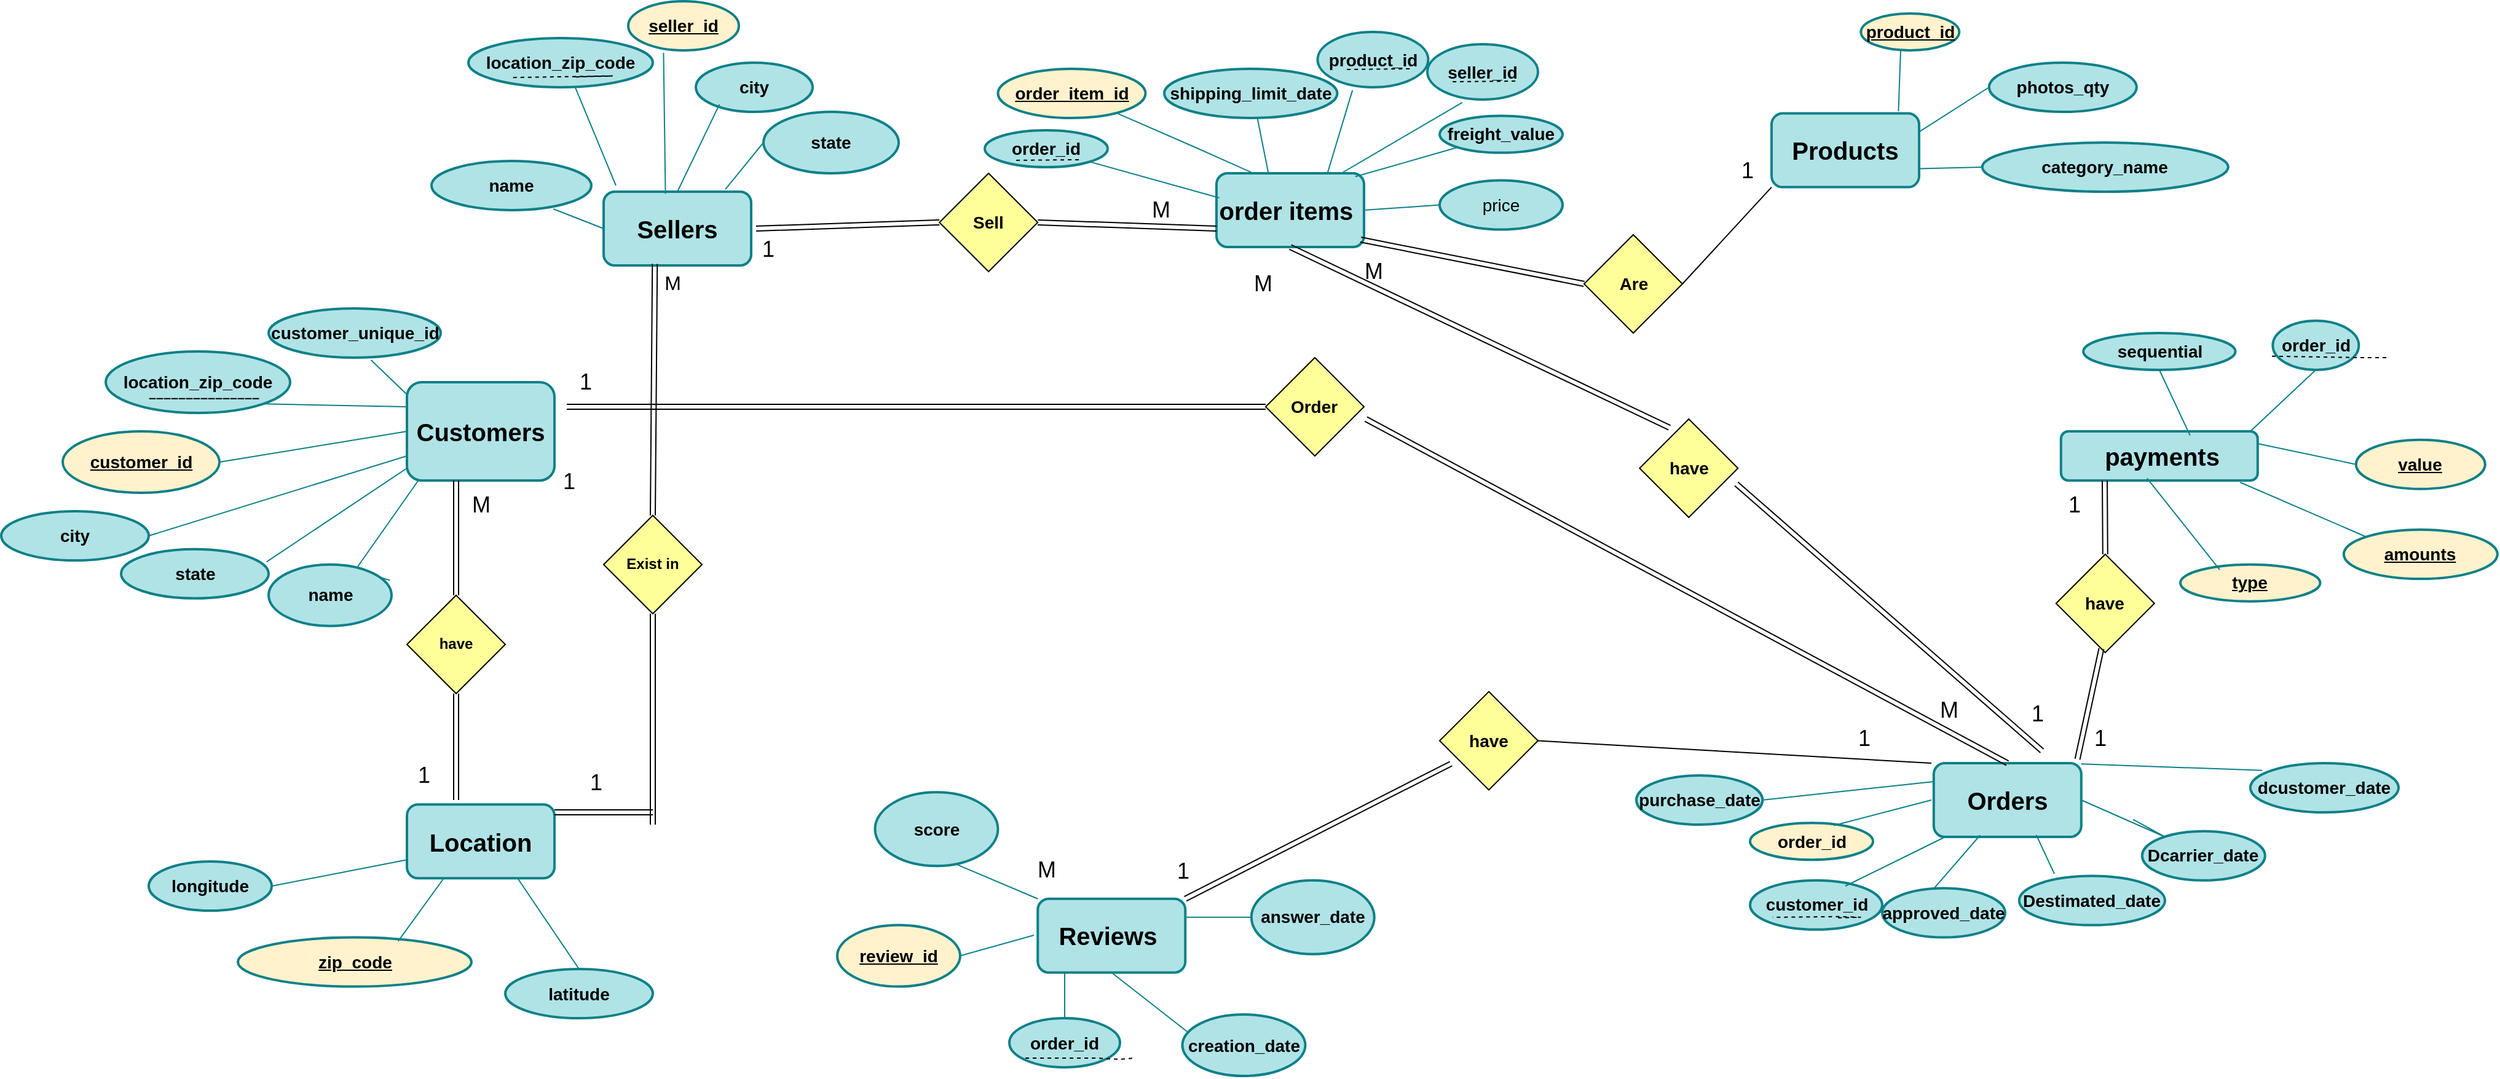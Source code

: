 <mxfile version="22.0.4" type="device">
  <diagram name="Page-1" id="9lWi3ugb0nfQhqkDHd8H">
    <mxGraphModel dx="2820" dy="478" grid="1" gridSize="10" guides="1" tooltips="1" connect="1" arrows="1" fold="1" page="1" pageScale="1" pageWidth="1700" pageHeight="1100" math="0" shadow="0">
      <root>
        <mxCell id="0" />
        <mxCell id="1" parent="0" />
        <mxCell id="ceAIdKaY7GNkZQIhl2np-13" value="&lt;font style=&quot;font-size: 20px;&quot;&gt;&lt;b&gt;Sellers&lt;/b&gt;&lt;/font&gt;" style="rounded=1;whiteSpace=wrap;html=1;strokeColor=#0e8088;fillColor=#b0e3e6;labelBackgroundColor=none;strokeWidth=2;" parent="1" vertex="1">
          <mxGeometry x="130" y="185" width="120" height="60" as="geometry" />
        </mxCell>
        <mxCell id="ceAIdKaY7GNkZQIhl2np-14" value="&lt;u&gt;&lt;font style=&quot;font-size: 14px;&quot;&gt;&lt;b&gt;seller_id&lt;/b&gt;&lt;/font&gt;&lt;/u&gt;" style="ellipse;whiteSpace=wrap;html=1;strokeColor=#0e8088;fillColor=#FFF2CC;labelBackgroundColor=none;rounded=1;strokeWidth=2;" parent="1" vertex="1">
          <mxGeometry x="150.0" y="30" width="90" height="40" as="geometry" />
        </mxCell>
        <mxCell id="ceAIdKaY7GNkZQIhl2np-15" value="&lt;font style=&quot;font-size: 14px;&quot;&gt;&lt;b&gt;location_zip_code&lt;/b&gt;&lt;/font&gt;" style="ellipse;whiteSpace=wrap;html=1;strokeColor=#0e8088;fillColor=#b0e3e6;labelBackgroundColor=none;rounded=1;strokeWidth=2;" parent="1" vertex="1">
          <mxGeometry x="20" y="60" width="150" height="40" as="geometry" />
        </mxCell>
        <mxCell id="ceAIdKaY7GNkZQIhl2np-16" value="&lt;font style=&quot;font-size: 14px;&quot;&gt;&lt;b&gt;name&lt;/b&gt;&lt;/font&gt;" style="ellipse;whiteSpace=wrap;html=1;strokeColor=#0e8088;fillColor=#b0e3e6;labelBackgroundColor=none;rounded=1;strokeWidth=2;" parent="1" vertex="1">
          <mxGeometry x="-10.0" y="160" width="130" height="40" as="geometry" />
        </mxCell>
        <mxCell id="ceAIdKaY7GNkZQIhl2np-17" value="&lt;font style=&quot;font-size: 14px;&quot;&gt;&lt;b&gt;city&lt;/b&gt;&lt;/font&gt;" style="ellipse;whiteSpace=wrap;html=1;strokeColor=#0e8088;fillColor=#b0e3e6;labelBackgroundColor=none;rounded=1;strokeWidth=2;" parent="1" vertex="1">
          <mxGeometry x="205" y="80" width="95" height="40" as="geometry" />
        </mxCell>
        <mxCell id="ceAIdKaY7GNkZQIhl2np-18" value="&lt;font style=&quot;font-size: 14px;&quot;&gt;&lt;b&gt;state&lt;/b&gt;&lt;/font&gt;" style="ellipse;whiteSpace=wrap;html=1;strokeColor=#0e8088;fillColor=#b0e3e6;labelBackgroundColor=none;rounded=1;strokeWidth=2;" parent="1" vertex="1">
          <mxGeometry x="260" y="120" width="110" height="50" as="geometry" />
        </mxCell>
        <mxCell id="ceAIdKaY7GNkZQIhl2np-19" value="" style="endArrow=none;html=1;rounded=0;exitX=0.58;exitY=1.009;exitDx=0;exitDy=0;fillColor=#b0e3e6;strokeColor=#0e8088;exitPerimeter=0;" parent="1" source="ceAIdKaY7GNkZQIhl2np-15" edge="1">
          <mxGeometry width="50" height="50" relative="1" as="geometry">
            <mxPoint x="130" y="180" as="sourcePoint" />
            <mxPoint x="140" y="180" as="targetPoint" />
          </mxGeometry>
        </mxCell>
        <mxCell id="ceAIdKaY7GNkZQIhl2np-20" value="" style="endArrow=none;html=1;rounded=0;exitX=0.319;exitY=1.05;exitDx=0;exitDy=0;entryX=0.419;entryY=0.027;entryDx=0;entryDy=0;entryPerimeter=0;fillColor=#b0e3e6;strokeColor=#0e8088;exitPerimeter=0;" parent="1" source="ceAIdKaY7GNkZQIhl2np-14" target="ceAIdKaY7GNkZQIhl2np-13" edge="1">
          <mxGeometry width="50" height="50" relative="1" as="geometry">
            <mxPoint x="190" y="185" as="sourcePoint" />
            <mxPoint x="240" y="135" as="targetPoint" />
          </mxGeometry>
        </mxCell>
        <mxCell id="ceAIdKaY7GNkZQIhl2np-21" value="" style="endArrow=none;html=1;rounded=0;entryX=0.202;entryY=0.848;entryDx=0;entryDy=0;entryPerimeter=0;exitX=0.5;exitY=0;exitDx=0;exitDy=0;fillColor=#b0e3e6;strokeColor=#0e8088;" parent="1" source="ceAIdKaY7GNkZQIhl2np-13" target="ceAIdKaY7GNkZQIhl2np-17" edge="1">
          <mxGeometry width="50" height="50" relative="1" as="geometry">
            <mxPoint x="230" y="190" as="sourcePoint" />
            <mxPoint x="280" y="140" as="targetPoint" />
          </mxGeometry>
        </mxCell>
        <mxCell id="ceAIdKaY7GNkZQIhl2np-22" value="" style="endArrow=none;html=1;rounded=0;exitX=0.825;exitY=-0.033;exitDx=0;exitDy=0;entryX=0;entryY=0.5;entryDx=0;entryDy=0;fillColor=#b0e3e6;strokeColor=#0e8088;exitPerimeter=0;" parent="1" source="ceAIdKaY7GNkZQIhl2np-13" target="ceAIdKaY7GNkZQIhl2np-18" edge="1">
          <mxGeometry width="50" height="50" relative="1" as="geometry">
            <mxPoint x="-55" y="310" as="sourcePoint" />
            <mxPoint x="305" y="250" as="targetPoint" />
          </mxGeometry>
        </mxCell>
        <mxCell id="ceAIdKaY7GNkZQIhl2np-23" value="" style="endArrow=none;html=1;rounded=0;exitX=0;exitY=0.5;exitDx=0;exitDy=0;fillColor=#b0e3e6;strokeColor=#0e8088;entryX=0.762;entryY=0.975;entryDx=0;entryDy=0;entryPerimeter=0;" parent="1" source="ceAIdKaY7GNkZQIhl2np-13" target="ceAIdKaY7GNkZQIhl2np-16" edge="1">
          <mxGeometry width="50" height="50" relative="1" as="geometry">
            <mxPoint x="275" y="305" as="sourcePoint" />
            <mxPoint x="100" y="200" as="targetPoint" />
          </mxGeometry>
        </mxCell>
        <mxCell id="ceAIdKaY7GNkZQIhl2np-24" value="" style="endArrow=none;dashed=1;html=1;rounded=0;" parent="1" edge="1">
          <mxGeometry width="50" height="50" relative="1" as="geometry">
            <mxPoint x="107.39" y="91.58" as="sourcePoint" />
            <mxPoint x="54.26" y="92.11" as="targetPoint" />
            <Array as="points">
              <mxPoint x="137.39" y="90.79" />
            </Array>
          </mxGeometry>
        </mxCell>
        <mxCell id="ceAIdKaY7GNkZQIhl2np-25" value="&lt;b&gt;&lt;font style=&quot;font-size: 20px;&quot;&gt;&amp;nbsp;payments&lt;/font&gt;&lt;/b&gt;" style="rounded=1;whiteSpace=wrap;html=1;strokeColor=#0e8088;fillColor=#b0e3e6;labelBackgroundColor=none;strokeWidth=2;" parent="1" vertex="1">
          <mxGeometry x="1315.41" y="380" width="160" height="40" as="geometry" />
        </mxCell>
        <mxCell id="ceAIdKaY7GNkZQIhl2np-26" value="&lt;b&gt;&lt;font style=&quot;font-size: 14px;&quot;&gt;order_id&lt;/font&gt;&lt;/b&gt;" style="ellipse;whiteSpace=wrap;html=1;strokeColor=#0e8088;fillColor=#b0e3e6;labelBackgroundColor=none;rounded=1;strokeWidth=2;" parent="1" vertex="1">
          <mxGeometry x="1487.66" y="290" width="70" height="40" as="geometry" />
        </mxCell>
        <mxCell id="ceAIdKaY7GNkZQIhl2np-27" value="&lt;b&gt;&lt;font style=&quot;font-size: 14px;&quot;&gt;sequential&lt;/font&gt;&lt;/b&gt;" style="ellipse;whiteSpace=wrap;html=1;strokeColor=#0e8088;fillColor=#b0e3e6;labelBackgroundColor=none;rounded=1;strokeWidth=2;" parent="1" vertex="1">
          <mxGeometry x="1333.53" y="300" width="123.75" height="30" as="geometry" />
        </mxCell>
        <mxCell id="ceAIdKaY7GNkZQIhl2np-28" value="&lt;u&gt;&lt;b&gt;&lt;font style=&quot;font-size: 14px;&quot;&gt;type&lt;/font&gt;&lt;/b&gt;&lt;/u&gt;" style="ellipse;whiteSpace=wrap;html=1;strokeColor=#0e8088;fillColor=#FFF2CC;labelBackgroundColor=none;rounded=1;strokeWidth=2;" parent="1" vertex="1">
          <mxGeometry x="1412.49" y="488.36" width="113.75" height="30" as="geometry" />
        </mxCell>
        <mxCell id="ceAIdKaY7GNkZQIhl2np-29" value="&lt;u&gt;&lt;b&gt;&lt;font style=&quot;font-size: 14px;&quot;&gt;amounts&lt;/font&gt;&lt;/b&gt;&lt;/u&gt;" style="ellipse;whiteSpace=wrap;html=1;strokeColor=#0e8088;fillColor=#FFF2CC;labelBackgroundColor=none;rounded=1;strokeWidth=2;" parent="1" vertex="1">
          <mxGeometry x="1545.41" y="460" width="125" height="40" as="geometry" />
        </mxCell>
        <mxCell id="ceAIdKaY7GNkZQIhl2np-30" value="&lt;u&gt;&lt;b&gt;&lt;font style=&quot;font-size: 14px;&quot;&gt;value&lt;/font&gt;&lt;/b&gt;&lt;/u&gt;" style="ellipse;whiteSpace=wrap;html=1;strokeColor=#0e8088;fillColor=#FFF2CC;labelBackgroundColor=none;rounded=1;strokeWidth=2;" parent="1" vertex="1">
          <mxGeometry x="1555.41" y="386.86" width="105" height="40" as="geometry" />
        </mxCell>
        <mxCell id="ceAIdKaY7GNkZQIhl2np-31" value="" style="endArrow=none;html=1;rounded=0;exitX=1;exitY=0.25;exitDx=0;exitDy=0;fillColor=#b0e3e6;strokeColor=#0e8088;entryX=0;entryY=0.5;entryDx=0;entryDy=0;" parent="1" source="ceAIdKaY7GNkZQIhl2np-25" target="ceAIdKaY7GNkZQIhl2np-30" edge="1">
          <mxGeometry width="50" height="50" relative="1" as="geometry">
            <mxPoint x="1376.66" y="-123.07" as="sourcePoint" />
            <mxPoint x="1401.06" y="-221.78" as="targetPoint" />
          </mxGeometry>
        </mxCell>
        <mxCell id="ceAIdKaY7GNkZQIhl2np-32" value="" style="endArrow=none;html=1;rounded=0;entryX=0;entryY=0;entryDx=0;entryDy=0;fillColor=#b0e3e6;strokeColor=#0e8088;exitX=0.911;exitY=1.038;exitDx=0;exitDy=0;exitPerimeter=0;" parent="1" source="ceAIdKaY7GNkZQIhl2np-25" target="ceAIdKaY7GNkZQIhl2np-29" edge="1">
          <mxGeometry width="50" height="50" relative="1" as="geometry">
            <mxPoint x="1385.41" y="288.22" as="sourcePoint" />
            <mxPoint x="1330.03" y="-204.0" as="targetPoint" />
          </mxGeometry>
        </mxCell>
        <mxCell id="ceAIdKaY7GNkZQIhl2np-33" value="" style="endArrow=none;html=1;rounded=0;fillColor=#b0e3e6;strokeColor=#0e8088;entryX=0.5;entryY=1;entryDx=0;entryDy=0;" parent="1" target="ceAIdKaY7GNkZQIhl2np-27" edge="1">
          <mxGeometry width="50" height="50" relative="1" as="geometry">
            <mxPoint x="1420.41" y="383.29" as="sourcePoint" />
            <mxPoint x="1475.41" y="343.29" as="targetPoint" />
            <Array as="points" />
          </mxGeometry>
        </mxCell>
        <mxCell id="ceAIdKaY7GNkZQIhl2np-34" value="" style="endArrow=none;html=1;rounded=0;fillColor=#b0e3e6;strokeColor=#0e8088;entryX=0.281;entryY=0.139;entryDx=0;entryDy=0;entryPerimeter=0;" parent="1" target="ceAIdKaY7GNkZQIhl2np-28" edge="1">
          <mxGeometry width="50" height="50" relative="1" as="geometry">
            <mxPoint x="1385.41" y="418.22" as="sourcePoint" />
            <mxPoint x="1445.41" y="478.22" as="targetPoint" />
          </mxGeometry>
        </mxCell>
        <mxCell id="ceAIdKaY7GNkZQIhl2np-35" value="" style="endArrow=none;html=1;rounded=0;fillColor=#b0e3e6;strokeColor=#0e8088;exitX=0.5;exitY=1;exitDx=0;exitDy=0;" parent="1" source="ceAIdKaY7GNkZQIhl2np-26" edge="1">
          <mxGeometry width="50" height="50" relative="1" as="geometry">
            <mxPoint x="1590" y="340" as="sourcePoint" />
            <mxPoint x="1469.42" y="380" as="targetPoint" />
            <Array as="points">
              <mxPoint x="1469.42" y="380" />
            </Array>
          </mxGeometry>
        </mxCell>
        <mxCell id="ceAIdKaY7GNkZQIhl2np-36" value="" style="endArrow=none;dashed=1;html=1;rounded=0;entryX=-0.034;entryY=0.721;entryDx=0;entryDy=0;entryPerimeter=0;" parent="1" target="ceAIdKaY7GNkZQIhl2np-26" edge="1">
          <mxGeometry width="50" height="50" relative="1" as="geometry">
            <mxPoint x="1580" y="320" as="sourcePoint" />
            <mxPoint x="1570" y="328" as="targetPoint" />
            <Array as="points">
              <mxPoint x="1560" y="320" />
            </Array>
          </mxGeometry>
        </mxCell>
        <mxCell id="XZni-A_5DqYlkL6BBme9-1" value="&lt;b&gt;&lt;font style=&quot;font-size: 20px;&quot;&gt;order items&amp;nbsp;&lt;/font&gt;&lt;/b&gt;" style="rounded=1;whiteSpace=wrap;html=1;strokeColor=#0e8088;fillColor=#b0e3e6;labelBackgroundColor=none;strokeWidth=2;" parent="1" vertex="1">
          <mxGeometry x="628.49" y="170" width="120" height="60" as="geometry" />
        </mxCell>
        <mxCell id="XZni-A_5DqYlkL6BBme9-3" value="&lt;font style=&quot;font-size: 14px;&quot;&gt;&lt;b&gt;order_id&lt;/b&gt;&lt;/font&gt;" style="ellipse;whiteSpace=wrap;html=1;strokeColor=#0e8088;fillColor=#b0e3e6;labelBackgroundColor=none;rounded=1;strokeWidth=2;" parent="1" vertex="1">
          <mxGeometry x="440" y="135" width="100" height="30" as="geometry" />
        </mxCell>
        <mxCell id="XZni-A_5DqYlkL6BBme9-4" value="&lt;u&gt;&lt;font style=&quot;font-size: 14px;&quot;&gt;&lt;b&gt;order_item_id&lt;/b&gt;&lt;/font&gt;&lt;/u&gt;" style="ellipse;whiteSpace=wrap;html=1;strokeColor=#0e8088;fillColor=#FFF2CC;labelBackgroundColor=none;rounded=1;strokeWidth=2;" parent="1" vertex="1">
          <mxGeometry x="450.74" y="85" width="120" height="40" as="geometry" />
        </mxCell>
        <mxCell id="XZni-A_5DqYlkL6BBme9-5" value="&lt;font style=&quot;font-size: 14px;&quot;&gt;&lt;b&gt;product_id&lt;/b&gt;&lt;/font&gt;" style="ellipse;whiteSpace=wrap;html=1;strokeColor=#0e8088;fillColor=#b0e3e6;labelBackgroundColor=none;rounded=1;strokeWidth=2;" parent="1" vertex="1">
          <mxGeometry x="710.74" y="55" width="90" height="45" as="geometry" />
        </mxCell>
        <mxCell id="XZni-A_5DqYlkL6BBme9-7" value="&lt;font style=&quot;font-size: 14px;&quot;&gt;price&lt;/font&gt;" style="ellipse;whiteSpace=wrap;html=1;strokeColor=#0e8088;fillColor=#b0e3e6;labelBackgroundColor=none;rounded=1;strokeWidth=2;" parent="1" vertex="1">
          <mxGeometry x="810" y="175.79" width="100" height="40" as="geometry" />
        </mxCell>
        <mxCell id="XZni-A_5DqYlkL6BBme9-8" value="&lt;font style=&quot;font-size: 14px;&quot;&gt;&lt;b&gt;freight_value&lt;/b&gt;&lt;/font&gt;" style="ellipse;whiteSpace=wrap;html=1;strokeColor=#0e8088;fillColor=#b0e3e6;labelBackgroundColor=none;rounded=1;strokeWidth=2;" parent="1" vertex="1">
          <mxGeometry x="810" y="123.29" width="100" height="30" as="geometry" />
        </mxCell>
        <mxCell id="XZni-A_5DqYlkL6BBme9-9" value="" style="endArrow=none;html=1;rounded=0;exitX=0.25;exitY=0;exitDx=0;exitDy=0;fillColor=#b0e3e6;strokeColor=#0e8088;" parent="1" source="XZni-A_5DqYlkL6BBme9-1" target="XZni-A_5DqYlkL6BBme9-4" edge="1">
          <mxGeometry width="50" height="50" relative="1" as="geometry">
            <mxPoint x="543.49" y="250" as="sourcePoint" />
            <mxPoint x="593.49" y="200" as="targetPoint" />
            <Array as="points">
              <mxPoint x="613.74" y="150" />
            </Array>
          </mxGeometry>
        </mxCell>
        <mxCell id="XZni-A_5DqYlkL6BBme9-10" value="" style="endArrow=none;html=1;rounded=0;entryX=1;entryY=1;entryDx=0;entryDy=0;fillColor=#b0e3e6;strokeColor=#0e8088;exitX=0.019;exitY=0.333;exitDx=0;exitDy=0;exitPerimeter=0;" parent="1" source="XZni-A_5DqYlkL6BBme9-1" target="XZni-A_5DqYlkL6BBme9-3" edge="1">
          <mxGeometry width="50" height="50" relative="1" as="geometry">
            <mxPoint x="620.74" y="190" as="sourcePoint" />
            <mxPoint x="608.49" y="200" as="targetPoint" />
            <Array as="points" />
          </mxGeometry>
        </mxCell>
        <mxCell id="XZni-A_5DqYlkL6BBme9-11" value="" style="endArrow=none;html=1;rounded=0;entryX=0;entryY=0.5;entryDx=0;entryDy=0;fillColor=#b0e3e6;strokeColor=#0e8088;exitX=1;exitY=0.5;exitDx=0;exitDy=0;" parent="1" source="XZni-A_5DqYlkL6BBme9-1" target="XZni-A_5DqYlkL6BBme9-7" edge="1">
          <mxGeometry width="50" height="50" relative="1" as="geometry">
            <mxPoint x="748.74" y="215" as="sourcePoint" />
            <mxPoint x="1010.74" y="340" as="targetPoint" />
          </mxGeometry>
        </mxCell>
        <mxCell id="XZni-A_5DqYlkL6BBme9-14" value="" style="endArrow=none;html=1;rounded=0;entryX=0;entryY=1;entryDx=0;entryDy=0;exitX=0.941;exitY=0.046;exitDx=0;exitDy=0;fillColor=#b0e3e6;strokeColor=#0e8088;exitPerimeter=0;" parent="1" source="XZni-A_5DqYlkL6BBme9-1" target="XZni-A_5DqYlkL6BBme9-8" edge="1">
          <mxGeometry width="50" height="50" relative="1" as="geometry">
            <mxPoint x="812.24" y="310" as="sourcePoint" />
            <mxPoint x="862.24" y="260" as="targetPoint" />
          </mxGeometry>
        </mxCell>
        <mxCell id="XZni-A_5DqYlkL6BBme9-15" value="" style="endArrow=none;html=1;rounded=0;fillColor=#b0e3e6;strokeColor=#0e8088;entryX=0.315;entryY=1.054;entryDx=0;entryDy=0;entryPerimeter=0;" parent="1" target="XZni-A_5DqYlkL6BBme9-5" edge="1">
          <mxGeometry width="50" height="50" relative="1" as="geometry">
            <mxPoint x="718.74" y="170" as="sourcePoint" />
            <mxPoint x="750.74" y="130" as="targetPoint" />
          </mxGeometry>
        </mxCell>
        <mxCell id="XZni-A_5DqYlkL6BBme9-16" value="" style="endArrow=none;html=1;rounded=0;fillColor=#b0e3e6;strokeColor=#0e8088;" parent="1" edge="1">
          <mxGeometry width="50" height="50" relative="1" as="geometry">
            <mxPoint x="670.74" y="170" as="sourcePoint" />
            <mxPoint x="660.74" y="120" as="targetPoint" />
          </mxGeometry>
        </mxCell>
        <mxCell id="XZni-A_5DqYlkL6BBme9-17" value="" style="endArrow=none;dashed=1;html=1;rounded=0;" parent="1" edge="1">
          <mxGeometry width="50" height="50" relative="1" as="geometry">
            <mxPoint x="516.56" y="158.95" as="sourcePoint" />
            <mxPoint x="463.43" y="159.48" as="targetPoint" />
            <Array as="points">
              <mxPoint x="516.56" y="158.95" />
            </Array>
          </mxGeometry>
        </mxCell>
        <mxCell id="XZni-A_5DqYlkL6BBme9-19" value="" style="endArrow=none;dashed=1;html=1;rounded=0;" parent="1" edge="1">
          <mxGeometry width="50" height="50" relative="1" as="geometry">
            <mxPoint x="785.63" y="85" as="sourcePoint" />
            <mxPoint x="732.5" y="85.53" as="targetPoint" />
            <Array as="points">
              <mxPoint x="785.63" y="85" />
            </Array>
          </mxGeometry>
        </mxCell>
        <mxCell id="XZni-A_5DqYlkL6BBme9-21" value="&lt;font style=&quot;font-size: 14px;&quot;&gt;&lt;b&gt;shipping_limit_date&lt;/b&gt;&lt;/font&gt;" style="ellipse;whiteSpace=wrap;html=1;strokeColor=#0e8088;fillColor=#b0e3e6;labelBackgroundColor=none;rounded=1;strokeWidth=2;" parent="1" vertex="1">
          <mxGeometry x="586" y="85" width="140.74" height="40" as="geometry" />
        </mxCell>
        <mxCell id="XZni-A_5DqYlkL6BBme9-22" value="&lt;b&gt;&lt;font style=&quot;font-size: 20px;&quot;&gt;Orders&lt;/font&gt;&lt;/b&gt;" style="rounded=1;whiteSpace=wrap;html=1;strokeColor=#0e8088;fillColor=#b0e3e6;labelBackgroundColor=none;strokeWidth=2;" parent="1" vertex="1">
          <mxGeometry x="1211.92" y="650" width="120" height="60" as="geometry" />
        </mxCell>
        <mxCell id="XZni-A_5DqYlkL6BBme9-23" value="&lt;font style=&quot;font-size: 14px;&quot;&gt;&lt;b&gt;customer_id&lt;/b&gt;&lt;/font&gt;" style="ellipse;whiteSpace=wrap;html=1;strokeColor=#0e8088;fillColor=#b0e3e6;labelBackgroundColor=none;rounded=1;strokeWidth=2;" parent="1" vertex="1">
          <mxGeometry x="1062.5" y="745.38" width="107.5" height="40" as="geometry" />
        </mxCell>
        <mxCell id="XZni-A_5DqYlkL6BBme9-24" value="" style="endArrow=none;html=1;rounded=0;exitX=1;exitY=0.5;exitDx=0;exitDy=0;entryX=0;entryY=0.25;entryDx=0;entryDy=0;fillColor=#b0e3e6;strokeColor=#0e8088;" parent="1" source="XZni-A_5DqYlkL6BBme9-51" target="XZni-A_5DqYlkL6BBme9-22" edge="1">
          <mxGeometry width="50" height="50" relative="1" as="geometry">
            <mxPoint x="1048.66" y="629.6" as="sourcePoint" />
            <mxPoint x="1151.92" y="590" as="targetPoint" />
          </mxGeometry>
        </mxCell>
        <mxCell id="XZni-A_5DqYlkL6BBme9-25" value="" style="endArrow=none;html=1;rounded=0;exitX=1;exitY=0.75;exitDx=0;exitDy=0;entryX=0;entryY=0;entryDx=0;entryDy=0;fillColor=#b0e3e6;strokeColor=#0e8088;" parent="1" edge="1">
          <mxGeometry width="50" height="50" relative="1" as="geometry">
            <mxPoint x="1331.92" y="650.67" as="sourcePoint" />
            <mxPoint x="1479.065" y="655.858" as="targetPoint" />
          </mxGeometry>
        </mxCell>
        <mxCell id="XZni-A_5DqYlkL6BBme9-26" value="" style="endArrow=none;html=1;rounded=0;entryX=1;entryY=0.5;entryDx=0;entryDy=0;exitX=0;exitY=0;exitDx=0;exitDy=0;fillColor=#b0e3e6;strokeColor=#0e8088;" parent="1" target="XZni-A_5DqYlkL6BBme9-22" edge="1">
          <mxGeometry width="50" height="50" relative="1" as="geometry">
            <mxPoint x="1374.065" y="695.858" as="sourcePoint" />
            <mxPoint x="1304.67" y="765" as="targetPoint" />
            <Array as="points">
              <mxPoint x="1400" y="710" />
            </Array>
          </mxGeometry>
        </mxCell>
        <mxCell id="XZni-A_5DqYlkL6BBme9-27" value="" style="endArrow=none;html=1;rounded=0;entryX=0.695;entryY=0.974;entryDx=0;entryDy=0;fillColor=#b0e3e6;strokeColor=#0e8088;entryPerimeter=0;" parent="1" target="XZni-A_5DqYlkL6BBme9-22" edge="1">
          <mxGeometry width="50" height="50" relative="1" as="geometry">
            <mxPoint x="1310" y="740" as="sourcePoint" />
            <mxPoint x="1254.67" y="770" as="targetPoint" />
          </mxGeometry>
        </mxCell>
        <mxCell id="XZni-A_5DqYlkL6BBme9-28" value="" style="endArrow=none;html=1;rounded=0;entryX=0.314;entryY=0.977;entryDx=0;entryDy=0;entryPerimeter=0;fillColor=#b0e3e6;strokeColor=#0e8088;" parent="1" target="XZni-A_5DqYlkL6BBme9-22" edge="1">
          <mxGeometry width="50" height="50" relative="1" as="geometry">
            <mxPoint x="1212.66" y="751.36" as="sourcePoint" />
            <mxPoint x="1269.67" y="765" as="targetPoint" />
          </mxGeometry>
        </mxCell>
        <mxCell id="XZni-A_5DqYlkL6BBme9-29" value="" style="endArrow=none;html=1;rounded=0;fillColor=#b0e3e6;strokeColor=#0e8088;" parent="1" edge="1">
          <mxGeometry width="50" height="50" relative="1" as="geometry">
            <mxPoint x="1140" y="750" as="sourcePoint" />
            <mxPoint x="1221.22" y="710" as="targetPoint" />
          </mxGeometry>
        </mxCell>
        <mxCell id="XZni-A_5DqYlkL6BBme9-30" value="" style="endArrow=none;dashed=1;html=1;rounded=0;" parent="1" edge="1">
          <mxGeometry width="50" height="50" relative="1" as="geometry">
            <mxPoint x="1134.13" y="775.88" as="sourcePoint" />
            <mxPoint x="1080.92" y="775.41" as="targetPoint" />
            <Array as="points">
              <mxPoint x="1152.66" y="775.38" />
              <mxPoint x="1134.05" y="774.88" />
            </Array>
          </mxGeometry>
        </mxCell>
        <mxCell id="XZni-A_5DqYlkL6BBme9-51" value="&lt;font style=&quot;font-size: 14px;&quot;&gt;&lt;b&gt;purchase_date&lt;/b&gt;&lt;/font&gt;" style="ellipse;whiteSpace=wrap;html=1;strokeColor=#0e8088;fillColor=#b0e3e6;labelBackgroundColor=none;rounded=1;strokeWidth=2;" parent="1" vertex="1">
          <mxGeometry x="970" y="660" width="102.66" height="40" as="geometry" />
        </mxCell>
        <mxCell id="XZni-A_5DqYlkL6BBme9-52" value="&lt;b&gt;&lt;font style=&quot;font-size: 14px;&quot;&gt;approved_date&lt;/font&gt;&lt;/b&gt;" style="ellipse;whiteSpace=wrap;html=1;strokeColor=#0e8088;fillColor=#b0e3e6;labelBackgroundColor=none;rounded=1;strokeWidth=2;" parent="1" vertex="1">
          <mxGeometry x="1170.0" y="751.78" width="100" height="40" as="geometry" />
        </mxCell>
        <mxCell id="XZni-A_5DqYlkL6BBme9-53" value="&lt;b&gt;&lt;font style=&quot;font-size: 14px;&quot;&gt;Destimated_date&lt;/font&gt;&lt;/b&gt;" style="ellipse;whiteSpace=wrap;html=1;strokeColor=#0e8088;fillColor=#b0e3e6;labelBackgroundColor=none;rounded=1;strokeWidth=2;" parent="1" vertex="1">
          <mxGeometry x="1281.4" y="741.78" width="118.6" height="40" as="geometry" />
        </mxCell>
        <mxCell id="XZni-A_5DqYlkL6BBme9-54" value="&lt;b&gt;&lt;font style=&quot;font-size: 14px;&quot;&gt;Dcarrier_date&lt;/font&gt;&lt;/b&gt;" style="ellipse;whiteSpace=wrap;html=1;strokeColor=#0e8088;fillColor=#b0e3e6;labelBackgroundColor=none;rounded=1;strokeWidth=2;" parent="1" vertex="1">
          <mxGeometry x="1381.4" y="705.38" width="100" height="40" as="geometry" />
        </mxCell>
        <mxCell id="XZni-A_5DqYlkL6BBme9-55" value="&lt;b&gt;&lt;font style=&quot;font-size: 14px;&quot;&gt;dcustomer_date&lt;/font&gt;&lt;/b&gt;" style="ellipse;whiteSpace=wrap;html=1;strokeColor=#0e8088;fillColor=#b0e3e6;labelBackgroundColor=none;rounded=1;strokeWidth=2;" parent="1" vertex="1">
          <mxGeometry x="1469.42" y="650" width="120.58" height="40" as="geometry" />
        </mxCell>
        <mxCell id="XZni-A_5DqYlkL6BBme9-60" value="&lt;font style=&quot;font-size: 20px;&quot;&gt;&lt;b&gt;Customers&lt;/b&gt;&lt;/font&gt;" style="rounded=1;whiteSpace=wrap;html=1;strokeColor=#0e8088;fillColor=#b0e3e6;labelBackgroundColor=none;strokeWidth=2;" parent="1" vertex="1">
          <mxGeometry x="-30" y="340" width="120" height="80" as="geometry" />
        </mxCell>
        <mxCell id="XZni-A_5DqYlkL6BBme9-61" value="&lt;u&gt;&lt;font style=&quot;font-size: 14px;&quot;&gt;&lt;b&gt;customer_id&lt;/b&gt;&lt;/font&gt;&lt;/u&gt;" style="ellipse;whiteSpace=wrap;html=1;strokeColor=#0e8088;fillColor=#FFF2CC;labelBackgroundColor=none;rounded=1;strokeWidth=2;" parent="1" vertex="1">
          <mxGeometry x="-310" y="380" width="127.5" height="50" as="geometry" />
        </mxCell>
        <mxCell id="XZni-A_5DqYlkL6BBme9-62" value="&lt;font style=&quot;font-size: 14px;&quot;&gt;&lt;b&gt;customer_unique_id&lt;/b&gt;&lt;/font&gt;" style="ellipse;whiteSpace=wrap;html=1;strokeColor=#0e8088;fillColor=#b0e3e6;labelBackgroundColor=none;rounded=1;strokeWidth=2;" parent="1" vertex="1">
          <mxGeometry x="-142.5" y="280" width="140" height="40" as="geometry" />
        </mxCell>
        <mxCell id="XZni-A_5DqYlkL6BBme9-64" value="&lt;font style=&quot;font-size: 14px;&quot;&gt;&lt;b&gt;location_zip_code&lt;/b&gt;&lt;/font&gt;" style="ellipse;whiteSpace=wrap;html=1;strokeColor=#0e8088;fillColor=#b0e3e6;labelBackgroundColor=none;rounded=1;strokeWidth=2;" parent="1" vertex="1">
          <mxGeometry x="-275" y="315" width="150" height="50" as="geometry" />
        </mxCell>
        <mxCell id="XZni-A_5DqYlkL6BBme9-65" value="&lt;font style=&quot;font-size: 14px;&quot;&gt;&lt;b&gt;city&lt;/b&gt;&lt;/font&gt;" style="ellipse;whiteSpace=wrap;html=1;strokeColor=#0e8088;fillColor=#b0e3e6;labelBackgroundColor=none;rounded=1;strokeWidth=2;" parent="1" vertex="1">
          <mxGeometry x="-360" y="445" width="120" height="40" as="geometry" />
        </mxCell>
        <mxCell id="XZni-A_5DqYlkL6BBme9-66" value="&lt;font style=&quot;font-size: 14px;&quot;&gt;&lt;b&gt;state&lt;/b&gt;&lt;/font&gt;" style="ellipse;whiteSpace=wrap;html=1;strokeColor=#0e8088;fillColor=#b0e3e6;labelBackgroundColor=none;rounded=1;strokeWidth=2;" parent="1" vertex="1">
          <mxGeometry x="-262.5" y="475.86" width="120" height="40" as="geometry" />
        </mxCell>
        <mxCell id="XZni-A_5DqYlkL6BBme9-67" value="" style="endArrow=none;html=1;rounded=0;fillColor=#b0e3e6;strokeColor=#0e8088;exitX=0.986;exitY=0.258;exitDx=0;exitDy=0;exitPerimeter=0;" parent="1" source="XZni-A_5DqYlkL6BBme9-63" edge="1">
          <mxGeometry width="50" height="50" relative="1" as="geometry">
            <mxPoint x="-350" y="520" as="sourcePoint" />
            <mxPoint x="-80" y="490" as="targetPoint" />
          </mxGeometry>
        </mxCell>
        <mxCell id="XZni-A_5DqYlkL6BBme9-68" value="" style="endArrow=none;html=1;rounded=0;entryX=0.595;entryY=1.05;entryDx=0;entryDy=0;fillColor=#b0e3e6;strokeColor=#0e8088;entryPerimeter=0;" parent="1" target="XZni-A_5DqYlkL6BBme9-62" edge="1">
          <mxGeometry width="50" height="50" relative="1" as="geometry">
            <mxPoint x="-30" y="350" as="sourcePoint" />
            <mxPoint x="-748.633" y="307.502" as="targetPoint" />
          </mxGeometry>
        </mxCell>
        <mxCell id="XZni-A_5DqYlkL6BBme9-69" value="" style="endArrow=none;html=1;rounded=0;exitX=0;exitY=0.25;exitDx=0;exitDy=0;fillColor=#b0e3e6;strokeColor=#0e8088;entryX=1;entryY=1;entryDx=0;entryDy=0;" parent="1" source="XZni-A_5DqYlkL6BBme9-60" target="XZni-A_5DqYlkL6BBme9-64" edge="1">
          <mxGeometry width="50" height="50" relative="1" as="geometry">
            <mxPoint x="-778.13" y="438.36" as="sourcePoint" />
            <mxPoint x="-190" y="390" as="targetPoint" />
          </mxGeometry>
        </mxCell>
        <mxCell id="XZni-A_5DqYlkL6BBme9-70" value="" style="endArrow=none;html=1;rounded=0;entryX=0.08;entryY=0.994;entryDx=0;entryDy=0;fillColor=#b0e3e6;strokeColor=#0e8088;entryPerimeter=0;exitX=0.725;exitY=0.033;exitDx=0;exitDy=0;exitPerimeter=0;" parent="1" source="XZni-A_5DqYlkL6BBme9-63" target="XZni-A_5DqYlkL6BBme9-60" edge="1">
          <mxGeometry width="50" height="50" relative="1" as="geometry">
            <mxPoint x="-70" y="480" as="sourcePoint" />
            <mxPoint x="-22.86" y="426.37" as="targetPoint" />
            <Array as="points" />
          </mxGeometry>
        </mxCell>
        <mxCell id="XZni-A_5DqYlkL6BBme9-71" value="" style="endArrow=none;html=1;rounded=0;entryX=0;entryY=0.5;entryDx=0;entryDy=0;fillColor=#b0e3e6;strokeColor=#0e8088;exitX=1;exitY=0.5;exitDx=0;exitDy=0;" parent="1" source="XZni-A_5DqYlkL6BBme9-61" target="XZni-A_5DqYlkL6BBme9-60" edge="1">
          <mxGeometry width="50" height="50" relative="1" as="geometry">
            <mxPoint x="-798.13" y="438.36" as="sourcePoint" />
            <mxPoint x="-741.25" y="393.36" as="targetPoint" />
          </mxGeometry>
        </mxCell>
        <mxCell id="XZni-A_5DqYlkL6BBme9-72" value="" style="endArrow=none;html=1;rounded=0;exitX=1;exitY=0.5;exitDx=0;exitDy=0;fillColor=#b0e3e6;strokeColor=#0e8088;entryX=0;entryY=0.75;entryDx=0;entryDy=0;" parent="1" source="XZni-A_5DqYlkL6BBme9-65" target="XZni-A_5DqYlkL6BBme9-60" edge="1">
          <mxGeometry width="50" height="50" relative="1" as="geometry">
            <mxPoint x="-798.13" y="508.36" as="sourcePoint" />
            <mxPoint x="-300" y="490" as="targetPoint" />
          </mxGeometry>
        </mxCell>
        <mxCell id="XZni-A_5DqYlkL6BBme9-73" value="&lt;font style=&quot;font-size: 18px;&quot;&gt;1&lt;/font&gt;" style="resizable=0;html=1;whiteSpace=wrap;align=right;verticalAlign=bottom;" parent="1" connectable="0" vertex="1">
          <mxGeometry x="130.0" y="679.996" as="geometry" />
        </mxCell>
        <mxCell id="XZni-A_5DqYlkL6BBme9-74" value="&lt;font style=&quot;font-size: 18px;&quot;&gt;1&lt;/font&gt;" style="resizable=0;html=1;whiteSpace=wrap;align=right;verticalAlign=bottom;" parent="1" connectable="0" vertex="1">
          <mxGeometry x="110" y="440" as="geometry">
            <mxPoint x="-2" y="-6" as="offset" />
          </mxGeometry>
        </mxCell>
        <mxCell id="XZni-A_5DqYlkL6BBme9-75" value="" style="endArrow=none;dashed=1;html=1;rounded=0;" parent="1" edge="1">
          <mxGeometry width="50" height="50" relative="1" as="geometry">
            <mxPoint x="-150.31" y="353.33" as="sourcePoint" />
            <mxPoint x="-150" y="353.33" as="targetPoint" />
            <Array as="points">
              <mxPoint x="-240" y="353.33" />
              <mxPoint x="-150.31" y="353.33" />
            </Array>
          </mxGeometry>
        </mxCell>
        <mxCell id="XZni-A_5DqYlkL6BBme9-78" value="&lt;b&gt;&lt;font style=&quot;font-size: 20px;&quot;&gt;Location&lt;/font&gt;&lt;/b&gt;" style="rounded=1;whiteSpace=wrap;html=1;strokeColor=#0e8088;fillColor=#b0e3e6;labelBackgroundColor=none;strokeWidth=2;" parent="1" vertex="1">
          <mxGeometry x="-30" y="683.64" width="120" height="60" as="geometry" />
        </mxCell>
        <mxCell id="XZni-A_5DqYlkL6BBme9-79" value="&lt;u&gt;&lt;b&gt;&lt;font style=&quot;font-size: 14px;&quot;&gt;zip_code&lt;/font&gt;&lt;/b&gt;&lt;/u&gt;" style="ellipse;whiteSpace=wrap;html=1;strokeColor=#0e8088;fillColor=#FFF2CC;labelBackgroundColor=none;rounded=1;strokeWidth=2;" parent="1" vertex="1">
          <mxGeometry x="-167.5" y="791.78" width="190" height="40" as="geometry" />
        </mxCell>
        <mxCell id="XZni-A_5DqYlkL6BBme9-80" value="&lt;font style=&quot;font-size: 14px;&quot;&gt;&lt;b&gt;latitude&lt;/b&gt;&lt;/font&gt;" style="ellipse;whiteSpace=wrap;html=1;strokeColor=#0e8088;fillColor=#b0e3e6;labelBackgroundColor=none;rounded=1;strokeWidth=2;" parent="1" vertex="1">
          <mxGeometry x="50" y="817.5" width="120" height="40" as="geometry" />
        </mxCell>
        <mxCell id="XZni-A_5DqYlkL6BBme9-81" value="&lt;b&gt;&lt;font style=&quot;font-size: 14px;&quot;&gt;longitude&lt;/font&gt;&lt;/b&gt;" style="ellipse;whiteSpace=wrap;html=1;strokeColor=#0e8088;fillColor=#b0e3e6;labelBackgroundColor=none;rounded=1;strokeWidth=2;" parent="1" vertex="1">
          <mxGeometry x="-240" y="730" width="100" height="40" as="geometry" />
        </mxCell>
        <mxCell id="XZni-A_5DqYlkL6BBme9-85" value="" style="endArrow=none;html=1;rounded=0;entryX=0;entryY=0.75;entryDx=0;entryDy=0;exitX=1;exitY=0.5;exitDx=0;exitDy=0;fillColor=#b0e3e6;strokeColor=#0e8088;" parent="1" source="XZni-A_5DqYlkL6BBme9-81" target="XZni-A_5DqYlkL6BBme9-78" edge="1">
          <mxGeometry width="50" height="50" relative="1" as="geometry">
            <mxPoint x="-118.75" y="801.78" as="sourcePoint" />
            <mxPoint x="-68.75" y="751.78" as="targetPoint" />
          </mxGeometry>
        </mxCell>
        <mxCell id="XZni-A_5DqYlkL6BBme9-87" value="" style="endArrow=none;html=1;rounded=0;entryX=0.75;entryY=1;entryDx=0;entryDy=0;exitX=0.5;exitY=0;exitDx=0;exitDy=0;fillColor=#b0e3e6;strokeColor=#0e8088;" parent="1" source="XZni-A_5DqYlkL6BBme9-80" target="XZni-A_5DqYlkL6BBme9-78" edge="1">
          <mxGeometry width="50" height="50" relative="1" as="geometry">
            <mxPoint x="-22.25" y="931.78" as="sourcePoint" />
            <mxPoint x="27.75" y="881.78" as="targetPoint" />
          </mxGeometry>
        </mxCell>
        <mxCell id="XZni-A_5DqYlkL6BBme9-88" value="" style="endArrow=none;html=1;rounded=0;entryX=0.25;entryY=1;entryDx=0;entryDy=0;exitX=0.686;exitY=0.078;exitDx=0;exitDy=0;exitPerimeter=0;fillColor=#b0e3e6;strokeColor=#0e8088;" parent="1" source="XZni-A_5DqYlkL6BBme9-79" target="XZni-A_5DqYlkL6BBme9-78" edge="1">
          <mxGeometry width="50" height="50" relative="1" as="geometry">
            <mxPoint x="-90" y="931.78" as="sourcePoint" />
            <mxPoint x="-40" y="881.78" as="targetPoint" />
          </mxGeometry>
        </mxCell>
        <mxCell id="XZni-A_5DqYlkL6BBme9-89" style="edgeStyle=orthogonalEdgeStyle;rounded=0;orthogonalLoop=1;jettySize=auto;html=1;exitX=0.5;exitY=1;exitDx=0;exitDy=0;fillColor=#b0e3e6;strokeColor=#0e8088;" parent="1" source="XZni-A_5DqYlkL6BBme9-79" target="XZni-A_5DqYlkL6BBme9-79" edge="1">
          <mxGeometry relative="1" as="geometry" />
        </mxCell>
        <mxCell id="XZni-A_5DqYlkL6BBme9-91" value="&lt;b&gt;&lt;font style=&quot;font-size: 20px;&quot;&gt;Reviews&amp;nbsp;&lt;/font&gt;&lt;/b&gt;" style="rounded=1;whiteSpace=wrap;html=1;strokeColor=#0e8088;fillColor=#b0e3e6;labelBackgroundColor=none;strokeWidth=2;" parent="1" vertex="1">
          <mxGeometry x="483.13" y="760.38" width="120" height="60" as="geometry" />
        </mxCell>
        <mxCell id="XZni-A_5DqYlkL6BBme9-92" value="&lt;u&gt;&lt;b&gt;&lt;font style=&quot;font-size: 14px;&quot;&gt;review_id&lt;/font&gt;&lt;/b&gt;&lt;/u&gt;" style="ellipse;whiteSpace=wrap;html=1;strokeColor=#0e8088;fillColor=#FFF2CC;labelBackgroundColor=none;rounded=1;strokeWidth=2;" parent="1" vertex="1">
          <mxGeometry x="320.0" y="781.78" width="100" height="50" as="geometry" />
        </mxCell>
        <mxCell id="XZni-A_5DqYlkL6BBme9-94" value="&lt;b&gt;&lt;font style=&quot;font-size: 14px;&quot;&gt;score&lt;/font&gt;&lt;/b&gt;" style="ellipse;whiteSpace=wrap;html=1;strokeColor=#0e8088;fillColor=#b0e3e6;labelBackgroundColor=none;rounded=1;strokeWidth=2;" parent="1" vertex="1">
          <mxGeometry x="350.74" y="673.64" width="100" height="60" as="geometry" />
        </mxCell>
        <mxCell id="XZni-A_5DqYlkL6BBme9-97" value="" style="endArrow=none;html=1;rounded=0;fillColor=#b0e3e6;strokeColor=#0e8088;entryX=1;entryY=0.5;entryDx=0;entryDy=0;" parent="1" target="XZni-A_5DqYlkL6BBme9-92" edge="1">
          <mxGeometry width="50" height="50" relative="1" as="geometry">
            <mxPoint x="480" y="790" as="sourcePoint" />
            <mxPoint x="836.09" y="1479.52" as="targetPoint" />
            <Array as="points" />
          </mxGeometry>
        </mxCell>
        <mxCell id="XZni-A_5DqYlkL6BBme9-98" value="" style="endArrow=none;html=1;rounded=0;fillColor=#b0e3e6;strokeColor=#0e8088;entryX=0.5;entryY=0;entryDx=0;entryDy=0;" parent="1" edge="1" target="XZni-A_5DqYlkL6BBme9-93">
          <mxGeometry width="50" height="50" relative="1" as="geometry">
            <mxPoint x="505" y="820" as="sourcePoint" />
            <mxPoint x="409.38" y="822.5" as="targetPoint" />
            <Array as="points">
              <mxPoint x="505" y="830" />
            </Array>
          </mxGeometry>
        </mxCell>
        <mxCell id="XZni-A_5DqYlkL6BBme9-99" value="" style="endArrow=none;html=1;rounded=0;fillColor=#b0e3e6;strokeColor=#0e8088;entryX=0.5;entryY=1;entryDx=0;entryDy=0;exitX=0.5;exitY=1;exitDx=0;exitDy=0;" parent="1" source="XZni-A_5DqYlkL6BBme9-109" target="XZni-A_5DqYlkL6BBme9-91" edge="1">
          <mxGeometry width="50" height="50" relative="1" as="geometry">
            <mxPoint x="599.38" y="750.38" as="sourcePoint" />
            <mxPoint x="536.09" y="1536.52" as="targetPoint" />
          </mxGeometry>
        </mxCell>
        <mxCell id="XZni-A_5DqYlkL6BBme9-100" value="" style="endArrow=none;html=1;rounded=0;fillColor=#b0e3e6;strokeColor=#0e8088;entryX=1;entryY=0.25;entryDx=0;entryDy=0;" parent="1" target="XZni-A_5DqYlkL6BBme9-91" edge="1">
          <mxGeometry width="50" height="50" relative="1" as="geometry">
            <mxPoint x="689.38" y="775.38" as="sourcePoint" />
            <mxPoint x="553.13" y="817.88" as="targetPoint" />
            <Array as="points" />
          </mxGeometry>
        </mxCell>
        <mxCell id="XZni-A_5DqYlkL6BBme9-103" value="" style="endArrow=none;dashed=1;html=1;rounded=0;" parent="1" edge="1">
          <mxGeometry width="50" height="50" relative="1" as="geometry">
            <mxPoint x="483.13" y="890" as="sourcePoint" />
            <mxPoint x="543.13" y="890" as="targetPoint" />
            <Array as="points" />
          </mxGeometry>
        </mxCell>
        <mxCell id="XZni-A_5DqYlkL6BBme9-110" value="&lt;b&gt;&lt;font style=&quot;font-size: 14px;&quot;&gt;answer_date&lt;/font&gt;&lt;/b&gt;" style="ellipse;whiteSpace=wrap;html=1;strokeColor=#0e8088;fillColor=#b0e3e6;labelBackgroundColor=none;rounded=1;strokeWidth=2;" parent="1" vertex="1">
          <mxGeometry x="656.88" y="745.38" width="100" height="60" as="geometry" />
        </mxCell>
        <mxCell id="XZni-A_5DqYlkL6BBme9-109" value="&lt;b&gt;&lt;font style=&quot;font-size: 14px;&quot;&gt;creation_date&lt;/font&gt;&lt;/b&gt;" style="ellipse;whiteSpace=wrap;html=1;strokeColor=#0e8088;fillColor=#b0e3e6;labelBackgroundColor=none;rounded=1;strokeWidth=2;" parent="1" vertex="1">
          <mxGeometry x="600.74" y="854.5" width="100" height="50" as="geometry" />
        </mxCell>
        <mxCell id="XZni-A_5DqYlkL6BBme9-93" value="&lt;b&gt;&lt;font style=&quot;font-size: 14px;&quot;&gt;order_id&lt;/font&gt;&lt;/b&gt;" style="ellipse;whiteSpace=wrap;html=1;strokeColor=#0e8088;fillColor=#b0e3e6;labelBackgroundColor=none;rounded=1;strokeWidth=2;" parent="1" vertex="1">
          <mxGeometry x="460" y="857.5" width="90" height="40" as="geometry" />
        </mxCell>
        <mxCell id="XZni-A_5DqYlkL6BBme9-119" value="&lt;b&gt;&lt;font style=&quot;font-size: 20px;&quot;&gt;Products&lt;/font&gt;&lt;/b&gt;" style="rounded=1;whiteSpace=wrap;html=1;strokeColor=#0e8088;fillColor=#b0e3e6;labelBackgroundColor=none;strokeWidth=2;" parent="1" vertex="1">
          <mxGeometry x="1080.0" y="121.31" width="120" height="60" as="geometry" />
        </mxCell>
        <mxCell id="XZni-A_5DqYlkL6BBme9-120" value="&lt;u&gt;&lt;b&gt;&lt;font style=&quot;font-size: 14px;&quot;&gt;product_id&lt;/font&gt;&lt;/b&gt;&lt;/u&gt;" style="ellipse;whiteSpace=wrap;html=1;strokeColor=#0e8088;fillColor=#FFF2CC;labelBackgroundColor=none;rounded=1;strokeWidth=2;" parent="1" vertex="1">
          <mxGeometry x="1152.66" y="40" width="80" height="30" as="geometry" />
        </mxCell>
        <mxCell id="XZni-A_5DqYlkL6BBme9-121" value="&lt;b&gt;&lt;font style=&quot;font-size: 14px;&quot;&gt;category_name&lt;/font&gt;&lt;/b&gt;" style="ellipse;whiteSpace=wrap;html=1;strokeColor=#0e8088;fillColor=#b0e3e6;labelBackgroundColor=none;rounded=1;strokeWidth=2;" parent="1" vertex="1">
          <mxGeometry x="1251.4" y="145" width="200" height="40" as="geometry" />
        </mxCell>
        <mxCell id="XZni-A_5DqYlkL6BBme9-124" value="&lt;b&gt;&lt;font style=&quot;font-size: 14px;&quot;&gt;photos_qty&lt;/font&gt;&lt;/b&gt;" style="ellipse;whiteSpace=wrap;html=1;strokeColor=#0e8088;fillColor=#b0e3e6;labelBackgroundColor=none;rounded=1;strokeWidth=2;" parent="1" vertex="1">
          <mxGeometry x="1256.92" y="80" width="120" height="40" as="geometry" />
        </mxCell>
        <mxCell id="XZni-A_5DqYlkL6BBme9-131" value="" style="endArrow=none;html=1;rounded=0;entryX=0;entryY=0.5;entryDx=0;entryDy=0;exitX=1;exitY=0.75;exitDx=0;exitDy=0;fillColor=#b0e3e6;strokeColor=#0e8088;" parent="1" source="XZni-A_5DqYlkL6BBme9-119" target="XZni-A_5DqYlkL6BBme9-121" edge="1">
          <mxGeometry width="50" height="50" relative="1" as="geometry">
            <mxPoint x="1085.16" y="350" as="sourcePoint" />
            <mxPoint x="1135.16" y="300" as="targetPoint" />
          </mxGeometry>
        </mxCell>
        <mxCell id="XZni-A_5DqYlkL6BBme9-133" value="" style="endArrow=none;html=1;rounded=0;entryX=0.404;entryY=1;entryDx=0;entryDy=0;exitX=0.86;exitY=-0.031;exitDx=0;exitDy=0;exitPerimeter=0;fillColor=#b0e3e6;strokeColor=#0e8088;entryPerimeter=0;" parent="1" source="XZni-A_5DqYlkL6BBme9-119" target="XZni-A_5DqYlkL6BBme9-120" edge="1">
          <mxGeometry width="50" height="50" relative="1" as="geometry">
            <mxPoint x="930.16" y="75" as="sourcePoint" />
            <mxPoint x="980.16" y="25.0" as="targetPoint" />
          </mxGeometry>
        </mxCell>
        <mxCell id="XZni-A_5DqYlkL6BBme9-136" value="" style="endArrow=none;html=1;rounded=0;entryX=0;entryY=0.5;entryDx=0;entryDy=0;exitX=1;exitY=0.25;exitDx=0;exitDy=0;fillColor=#b0e3e6;strokeColor=#0e8088;" parent="1" source="XZni-A_5DqYlkL6BBme9-119" target="XZni-A_5DqYlkL6BBme9-124" edge="1">
          <mxGeometry width="50" height="50" relative="1" as="geometry">
            <mxPoint x="960.16" y="105" as="sourcePoint" />
            <mxPoint x="1010.16" y="55.0" as="targetPoint" />
          </mxGeometry>
        </mxCell>
        <mxCell id="XZni-A_5DqYlkL6BBme9-139" value="&lt;div&gt;&lt;b&gt;&lt;font style=&quot;font-size: 14px;&quot;&gt;Sell&lt;/font&gt;&lt;/b&gt;&lt;/div&gt;" style="rhombus;whiteSpace=wrap;html=1;fillColor=#FFFF99;" parent="1" vertex="1">
          <mxGeometry x="403.13" y="170" width="80" height="80" as="geometry" />
        </mxCell>
        <mxCell id="XZni-A_5DqYlkL6BBme9-140" value="" style="endArrow=none;html=1;rounded=0;entryX=0;entryY=0.5;entryDx=0;entryDy=0;shape=link;" parent="1" target="XZni-A_5DqYlkL6BBme9-139" edge="1">
          <mxGeometry width="50" height="50" relative="1" as="geometry">
            <mxPoint x="254" y="215" as="sourcePoint" />
            <mxPoint x="366" y="225" as="targetPoint" />
          </mxGeometry>
        </mxCell>
        <mxCell id="XZni-A_5DqYlkL6BBme9-141" value="" style="endArrow=none;html=1;rounded=0;exitX=1;exitY=0.5;exitDx=0;exitDy=0;entryX=0;entryY=0.75;entryDx=0;entryDy=0;shape=link;" parent="1" source="XZni-A_5DqYlkL6BBme9-139" target="XZni-A_5DqYlkL6BBme9-1" edge="1">
          <mxGeometry width="50" height="50" relative="1" as="geometry">
            <mxPoint x="436" y="250" as="sourcePoint" />
            <mxPoint x="611" y="250" as="targetPoint" />
          </mxGeometry>
        </mxCell>
        <mxCell id="XZni-A_5DqYlkL6BBme9-143" value="&lt;font style=&quot;font-size: 18px;&quot;&gt;M&lt;/font&gt;" style="text;html=1;align=center;verticalAlign=middle;resizable=0;points=[];autosize=1;strokeColor=none;fillColor=none;" parent="1" vertex="1">
          <mxGeometry x="563.13" y="180" width="40" height="40" as="geometry" />
        </mxCell>
        <mxCell id="XZni-A_5DqYlkL6BBme9-144" value="&lt;b&gt;Exist in&lt;/b&gt;" style="rhombus;whiteSpace=wrap;html=1;fillColor=#FFFF99;" parent="1" vertex="1">
          <mxGeometry x="130" y="448.36" width="80" height="80" as="geometry" />
        </mxCell>
        <mxCell id="XZni-A_5DqYlkL6BBme9-145" value="" style="endArrow=none;html=1;rounded=0;entryX=0.5;entryY=1;entryDx=0;entryDy=0;shape=link;" parent="1" target="XZni-A_5DqYlkL6BBme9-144" edge="1">
          <mxGeometry width="50" height="50" relative="1" as="geometry">
            <mxPoint x="170" y="700" as="sourcePoint" />
            <mxPoint x="140.0" y="415" as="targetPoint" />
          </mxGeometry>
        </mxCell>
        <mxCell id="XZni-A_5DqYlkL6BBme9-146" value="" style="endArrow=none;html=1;rounded=0;entryX=0.347;entryY=0.978;entryDx=0;entryDy=0;shape=link;exitX=0.5;exitY=0;exitDx=0;exitDy=0;entryPerimeter=0;" parent="1" source="XZni-A_5DqYlkL6BBme9-144" target="ceAIdKaY7GNkZQIhl2np-13" edge="1">
          <mxGeometry width="50" height="50" relative="1" as="geometry">
            <mxPoint x="160" y="390" as="sourcePoint" />
            <mxPoint x="435" y="195" as="targetPoint" />
          </mxGeometry>
        </mxCell>
        <mxCell id="XZni-A_5DqYlkL6BBme9-147" value="&lt;font style=&quot;font-size: 18px;&quot;&gt;1&lt;/font&gt;" style="text;html=1;align=center;verticalAlign=middle;resizable=0;points=[];autosize=1;strokeColor=none;fillColor=none;" parent="1" vertex="1">
          <mxGeometry x="1140.0" y="610" width="30" height="40" as="geometry" />
        </mxCell>
        <mxCell id="XZni-A_5DqYlkL6BBme9-148" value="&lt;font size=&quot;3&quot;&gt;M&lt;/font&gt;" style="resizable=0;html=1;whiteSpace=wrap;align=right;verticalAlign=bottom;" parent="1" connectable="0" vertex="1">
          <mxGeometry x="120" y="671.78" as="geometry">
            <mxPoint x="74" y="-401" as="offset" />
          </mxGeometry>
        </mxCell>
        <mxCell id="XZni-A_5DqYlkL6BBme9-149" value="&lt;b&gt;have&lt;/b&gt;" style="rhombus;whiteSpace=wrap;html=1;fillColor=#FFFF99;" parent="1" vertex="1">
          <mxGeometry x="-30" y="513.36" width="80" height="80" as="geometry" />
        </mxCell>
        <mxCell id="XZni-A_5DqYlkL6BBme9-150" value="" style="shape=link;html=1;rounded=0;exitX=0.5;exitY=0;exitDx=0;exitDy=0;" parent="1" source="XZni-A_5DqYlkL6BBme9-149" edge="1">
          <mxGeometry relative="1" as="geometry">
            <mxPoint x="-13.75" y="538.64" as="sourcePoint" />
            <mxPoint x="10" y="420" as="targetPoint" />
          </mxGeometry>
        </mxCell>
        <mxCell id="XZni-A_5DqYlkL6BBme9-151" value="&lt;font style=&quot;font-size: 18px;&quot;&gt;1&lt;/font&gt;" style="resizable=0;html=1;whiteSpace=wrap;align=right;verticalAlign=bottom;" parent="XZni-A_5DqYlkL6BBme9-150" connectable="0" vertex="1">
          <mxGeometry x="1" relative="1" as="geometry">
            <mxPoint x="-20" y="254" as="offset" />
          </mxGeometry>
        </mxCell>
        <mxCell id="XZni-A_5DqYlkL6BBme9-152" value="" style="shape=link;html=1;rounded=0;exitX=0.5;exitY=1;exitDx=0;exitDy=0;" parent="1" source="XZni-A_5DqYlkL6BBme9-149" edge="1">
          <mxGeometry relative="1" as="geometry">
            <mxPoint x="21.248" y="660.288" as="sourcePoint" />
            <mxPoint x="10" y="680" as="targetPoint" />
          </mxGeometry>
        </mxCell>
        <mxCell id="XZni-A_5DqYlkL6BBme9-153" value="&lt;font style=&quot;font-size: 18px;&quot;&gt;M&lt;/font&gt;" style="edgeLabel;html=1;align=center;verticalAlign=middle;resizable=0;points=[];" parent="XZni-A_5DqYlkL6BBme9-152" connectable="0" vertex="1">
          <mxGeometry x="0.717" y="-10" relative="1" as="geometry">
            <mxPoint x="30" y="-228" as="offset" />
          </mxGeometry>
        </mxCell>
        <mxCell id="XZni-A_5DqYlkL6BBme9-154" value="" style="endArrow=none;html=1;rounded=0;fillColor=#b0e3e6;strokeColor=#0e8088;exitX=0.986;exitY=0.258;exitDx=0;exitDy=0;exitPerimeter=0;" parent="1" source="XZni-A_5DqYlkL6BBme9-66" edge="1">
          <mxGeometry width="50" height="50" relative="1" as="geometry">
            <mxPoint x="-242" y="520" as="sourcePoint" />
            <mxPoint x="-30" y="410" as="targetPoint" />
          </mxGeometry>
        </mxCell>
        <mxCell id="XZni-A_5DqYlkL6BBme9-63" value="&lt;font style=&quot;font-size: 14px;&quot;&gt;&lt;b&gt;name&lt;/b&gt;&lt;/font&gt;" style="ellipse;whiteSpace=wrap;html=1;strokeColor=#0e8088;fillColor=#b0e3e6;labelBackgroundColor=none;rounded=1;strokeWidth=2;" parent="1" vertex="1">
          <mxGeometry x="-142.5" y="488.36" width="100" height="50" as="geometry" />
        </mxCell>
        <mxCell id="XZni-A_5DqYlkL6BBme9-158" value="&lt;font style=&quot;font-size: 18px;&quot;&gt;M&lt;/font&gt;" style="text;html=1;align=center;verticalAlign=middle;resizable=0;points=[];autosize=1;strokeColor=none;fillColor=none;" parent="1" vertex="1">
          <mxGeometry x="470.0" y="716.78" width="40" height="40" as="geometry" />
        </mxCell>
        <mxCell id="XZni-A_5DqYlkL6BBme9-159" value="&lt;b&gt;&lt;font style=&quot;font-size: 14px;&quot;&gt;have&lt;/font&gt;&lt;/b&gt;" style="rhombus;whiteSpace=wrap;html=1;fillColor=#FFFF99;" parent="1" vertex="1">
          <mxGeometry x="810" y="591.78" width="80" height="80" as="geometry" />
        </mxCell>
        <mxCell id="XZni-A_5DqYlkL6BBme9-160" value="" style="endArrow=none;html=1;rounded=0;exitX=1;exitY=0.5;exitDx=0;exitDy=0;" parent="1" source="XZni-A_5DqYlkL6BBme9-159" edge="1">
          <mxGeometry width="50" height="50" relative="1" as="geometry">
            <mxPoint x="790" y="360" as="sourcePoint" />
            <mxPoint x="1210" y="650" as="targetPoint" />
          </mxGeometry>
        </mxCell>
        <mxCell id="XZni-A_5DqYlkL6BBme9-161" value="" style="endArrow=none;html=1;rounded=0;exitX=0.116;exitY=0.733;exitDx=0;exitDy=0;entryX=1;entryY=0;entryDx=0;entryDy=0;shape=link;exitPerimeter=0;" parent="1" source="XZni-A_5DqYlkL6BBme9-159" target="XZni-A_5DqYlkL6BBme9-91" edge="1">
          <mxGeometry width="50" height="50" relative="1" as="geometry">
            <mxPoint x="1330" y="315" as="sourcePoint" />
            <mxPoint x="1323" y="203" as="targetPoint" />
            <Array as="points" />
          </mxGeometry>
        </mxCell>
        <mxCell id="XZni-A_5DqYlkL6BBme9-162" value="&lt;font style=&quot;font-size: 18px;&quot;&gt;1&lt;/font&gt;" style="text;html=1;align=center;verticalAlign=middle;resizable=0;points=[];autosize=1;strokeColor=none;fillColor=none;" parent="1" vertex="1">
          <mxGeometry x="586" y="717.5" width="30" height="40" as="geometry" />
        </mxCell>
        <mxCell id="XZni-A_5DqYlkL6BBme9-163" value="&lt;b&gt;&lt;font style=&quot;font-size: 14px;&quot;&gt;have&lt;/font&gt;&lt;/b&gt;" style="rhombus;whiteSpace=wrap;html=1;fillColor=#FFFF99;" parent="1" vertex="1">
          <mxGeometry x="1311.4" y="480" width="80" height="80" as="geometry" />
        </mxCell>
        <mxCell id="XZni-A_5DqYlkL6BBme9-164" value="" style="endArrow=none;html=1;rounded=0;entryX=0.5;entryY=0;entryDx=0;entryDy=0;shape=link;" parent="1" target="XZni-A_5DqYlkL6BBme9-163" edge="1">
          <mxGeometry width="50" height="50" relative="1" as="geometry">
            <mxPoint x="1351" y="420" as="sourcePoint" />
            <mxPoint x="1270" y="620" as="targetPoint" />
          </mxGeometry>
        </mxCell>
        <mxCell id="XZni-A_5DqYlkL6BBme9-165" value="" style="endArrow=none;html=1;rounded=0;exitX=0.5;exitY=1;exitDx=0;exitDy=0;entryX=1;entryY=0;entryDx=0;entryDy=0;shape=link;" parent="1" edge="1">
          <mxGeometry width="50" height="50" relative="1" as="geometry">
            <mxPoint x="1348.28" y="556.78" as="sourcePoint" />
            <mxPoint x="1328.8" y="646.78" as="targetPoint" />
          </mxGeometry>
        </mxCell>
        <mxCell id="XZni-A_5DqYlkL6BBme9-167" value="&lt;font style=&quot;font-size: 18px;&quot;&gt;1&lt;/font&gt;" style="text;html=1;align=center;verticalAlign=middle;resizable=0;points=[];autosize=1;strokeColor=none;fillColor=none;" parent="1" vertex="1">
          <mxGeometry x="1331.92" y="610" width="30" height="40" as="geometry" />
        </mxCell>
        <mxCell id="XZni-A_5DqYlkL6BBme9-168" value="&lt;b&gt;&lt;font style=&quot;font-size: 14px;&quot;&gt;Are&lt;/font&gt;&lt;/b&gt;" style="rhombus;whiteSpace=wrap;html=1;fillColor=#FFFF99;" parent="1" vertex="1">
          <mxGeometry x="927.5" y="220" width="80" height="80" as="geometry" />
        </mxCell>
        <mxCell id="XZni-A_5DqYlkL6BBme9-169" value="" style="endArrow=none;html=1;rounded=0;exitX=0.25;exitY=-0.15;exitDx=0;exitDy=0;entryX=0;entryY=0.5;entryDx=0;entryDy=0;shape=link;exitPerimeter=0;" parent="1" source="XZni-A_5DqYlkL6BBme9-177" target="XZni-A_5DqYlkL6BBme9-168" edge="1">
          <mxGeometry width="50" height="50" relative="1" as="geometry">
            <mxPoint x="725" y="264.05" as="sourcePoint" />
            <mxPoint x="782.75" y="267.05" as="targetPoint" />
          </mxGeometry>
        </mxCell>
        <mxCell id="XZni-A_5DqYlkL6BBme9-170" value="" style="endArrow=none;html=1;rounded=0;exitX=1;exitY=0.5;exitDx=0;exitDy=0;entryX=0;entryY=1;entryDx=0;entryDy=0;" parent="1" source="XZni-A_5DqYlkL6BBme9-168" target="XZni-A_5DqYlkL6BBme9-119" edge="1">
          <mxGeometry width="50" height="50" relative="1" as="geometry">
            <mxPoint x="915" y="472.05" as="sourcePoint" />
            <mxPoint x="1875.46" y="578.36" as="targetPoint" />
            <Array as="points" />
          </mxGeometry>
        </mxCell>
        <mxCell id="XZni-A_5DqYlkL6BBme9-171" value="" style="endArrow=none;html=1;rounded=0;shape=link;" parent="1" edge="1">
          <mxGeometry width="50" height="50" relative="1" as="geometry">
            <mxPoint x="90" y="690" as="sourcePoint" />
            <mxPoint x="170" y="690" as="targetPoint" />
            <Array as="points" />
          </mxGeometry>
        </mxCell>
        <mxCell id="XZni-A_5DqYlkL6BBme9-172" value="&lt;div&gt;&lt;b&gt;&lt;font style=&quot;font-size: 14px;&quot;&gt;have&lt;/font&gt;&lt;/b&gt;&lt;/div&gt;" style="rhombus;whiteSpace=wrap;html=1;fillColor=#FFFF99;" parent="1" vertex="1">
          <mxGeometry x="972.66" y="370" width="80" height="80" as="geometry" />
        </mxCell>
        <mxCell id="XZni-A_5DqYlkL6BBme9-173" value="" style="endArrow=none;html=1;rounded=0;entryX=0.983;entryY=0.66;entryDx=0;entryDy=0;shape=link;entryPerimeter=0;" parent="1" target="XZni-A_5DqYlkL6BBme9-172" edge="1">
          <mxGeometry width="50" height="50" relative="1" as="geometry">
            <mxPoint x="1300" y="640" as="sourcePoint" />
            <mxPoint x="534.26" y="577.5" as="targetPoint" />
          </mxGeometry>
        </mxCell>
        <mxCell id="XZni-A_5DqYlkL6BBme9-174" value="" style="endArrow=none;html=1;rounded=0;entryX=0.5;entryY=1;entryDx=0;entryDy=0;exitX=0.304;exitY=0.088;exitDx=0;exitDy=0;shape=link;exitPerimeter=0;" parent="1" source="XZni-A_5DqYlkL6BBme9-172" target="XZni-A_5DqYlkL6BBme9-1" edge="1">
          <mxGeometry width="50" height="50" relative="1" as="geometry">
            <mxPoint x="677" y="472.5" as="sourcePoint" />
            <mxPoint x="718.39" y="241.98" as="targetPoint" />
          </mxGeometry>
        </mxCell>
        <mxCell id="XZni-A_5DqYlkL6BBme9-175" value="&lt;font style=&quot;font-size: 18px;&quot;&gt;1&lt;/font&gt;" style="text;html=1;align=center;verticalAlign=middle;resizable=0;points=[];autosize=1;strokeColor=none;fillColor=none;" parent="1" vertex="1">
          <mxGeometry x="1281.4" y="590" width="30" height="40" as="geometry" />
        </mxCell>
        <mxCell id="XZni-A_5DqYlkL6BBme9-176" value="&lt;font style=&quot;font-size: 18px;&quot;&gt;M&lt;/font&gt;" style="text;html=1;align=center;verticalAlign=middle;resizable=0;points=[];autosize=1;strokeColor=none;fillColor=none;" parent="1" vertex="1">
          <mxGeometry x="646" y="240" width="40" height="40" as="geometry" />
        </mxCell>
        <mxCell id="XZni-A_5DqYlkL6BBme9-177" value="&lt;font style=&quot;font-size: 18px;&quot;&gt;M&lt;/font&gt;" style="text;html=1;align=center;verticalAlign=middle;resizable=0;points=[];autosize=1;strokeColor=none;fillColor=none;" parent="1" vertex="1">
          <mxGeometry x="735.74" y="230" width="40" height="40" as="geometry" />
        </mxCell>
        <mxCell id="XZni-A_5DqYlkL6BBme9-178" value="&lt;font style=&quot;font-size: 18px;&quot;&gt;1&lt;/font&gt;" style="text;html=1;align=center;verticalAlign=middle;resizable=0;points=[];autosize=1;strokeColor=none;fillColor=none;" parent="1" vertex="1">
          <mxGeometry x="1045" y="147.5" width="30" height="40" as="geometry" />
        </mxCell>
        <mxCell id="XZni-A_5DqYlkL6BBme9-180" value="" style="endArrow=none;html=1;rounded=0;fillColor=#b0e3e6;strokeColor=#0e8088;exitX=0;exitY=0;exitDx=0;exitDy=0;entryX=0.653;entryY=0.971;entryDx=0;entryDy=0;entryPerimeter=0;" parent="1" source="XZni-A_5DqYlkL6BBme9-91" target="XZni-A_5DqYlkL6BBme9-94" edge="1">
          <mxGeometry width="50" height="50" relative="1" as="geometry">
            <mxPoint x="514" y="736.64" as="sourcePoint" />
            <mxPoint x="440" y="744" as="targetPoint" />
            <Array as="points" />
          </mxGeometry>
        </mxCell>
        <mxCell id="XZni-A_5DqYlkL6BBme9-182" value="&lt;font style=&quot;font-size: 14px;&quot;&gt;&lt;b&gt;Order&lt;/b&gt;&lt;/font&gt;" style="rhombus;whiteSpace=wrap;html=1;fillColor=#FFFF99;" parent="1" vertex="1">
          <mxGeometry x="668.49" y="320" width="80" height="80" as="geometry" />
        </mxCell>
        <mxCell id="XZni-A_5DqYlkL6BBme9-183" value="" style="shape=link;html=1;rounded=0;" parent="1" source="XZni-A_5DqYlkL6BBme9-182" edge="1">
          <mxGeometry relative="1" as="geometry">
            <mxPoint x="386.46" y="420.82" as="sourcePoint" />
            <mxPoint x="100" y="360" as="targetPoint" />
          </mxGeometry>
        </mxCell>
        <mxCell id="XZni-A_5DqYlkL6BBme9-185" value="" style="shape=link;html=1;rounded=0;entryX=0.5;entryY=0;entryDx=0;entryDy=0;" parent="1" target="XZni-A_5DqYlkL6BBme9-22" edge="1">
          <mxGeometry relative="1" as="geometry">
            <mxPoint x="750" y="370" as="sourcePoint" />
            <mxPoint x="2238.38" y="500.82" as="targetPoint" />
          </mxGeometry>
        </mxCell>
        <mxCell id="XZni-A_5DqYlkL6BBme9-186" value="&lt;font style=&quot;font-size: 18px;&quot;&gt;M&lt;/font&gt;" style="resizable=0;html=1;whiteSpace=wrap;align=right;verticalAlign=bottom;" parent="XZni-A_5DqYlkL6BBme9-185" connectable="0" vertex="1">
          <mxGeometry x="1" relative="1" as="geometry">
            <mxPoint x="-39" y="-30" as="offset" />
          </mxGeometry>
        </mxCell>
        <mxCell id="XZni-A_5DqYlkL6BBme9-188" style="edgeStyle=orthogonalEdgeStyle;rounded=0;orthogonalLoop=1;jettySize=auto;html=1;exitX=0.5;exitY=1;exitDx=0;exitDy=0;" parent="1" source="XZni-A_5DqYlkL6BBme9-65" target="XZni-A_5DqYlkL6BBme9-65" edge="1">
          <mxGeometry relative="1" as="geometry" />
        </mxCell>
        <mxCell id="XZni-A_5DqYlkL6BBme9-190" value="&lt;b&gt;&lt;font style=&quot;font-size: 14px;&quot;&gt;order_id&lt;/font&gt;&lt;/b&gt;" style="ellipse;whiteSpace=wrap;html=1;strokeColor=#0e8088;fillColor=#FFF2CC;labelBackgroundColor=none;rounded=1;strokeWidth=2;" parent="1" vertex="1">
          <mxGeometry x="1062.5" y="698.64" width="100" height="30" as="geometry" />
        </mxCell>
        <mxCell id="XZni-A_5DqYlkL6BBme9-191" value="" style="endArrow=none;html=1;rounded=0;exitX=0.68;exitY=0.071;exitDx=0;exitDy=0;fillColor=#b0e3e6;strokeColor=#0e8088;exitPerimeter=0;" parent="1" source="XZni-A_5DqYlkL6BBme9-190" edge="1">
          <mxGeometry width="50" height="50" relative="1" as="geometry">
            <mxPoint x="1083" y="690" as="sourcePoint" />
            <mxPoint x="1210" y="680" as="targetPoint" />
          </mxGeometry>
        </mxCell>
        <mxCell id="IRpaL8jZD0x_B0cJCYoF-2" value="&lt;font style=&quot;font-size: 14px;&quot;&gt;&lt;b&gt;seller_id&lt;/b&gt;&lt;/font&gt;" style="ellipse;whiteSpace=wrap;html=1;strokeColor=#0e8088;fillColor=#b0e3e6;labelBackgroundColor=none;rounded=1;strokeWidth=2;" parent="1" vertex="1">
          <mxGeometry x="800" y="65" width="90" height="45" as="geometry" />
        </mxCell>
        <mxCell id="IRpaL8jZD0x_B0cJCYoF-3" value="" style="endArrow=none;html=1;rounded=0;fillColor=#b0e3e6;strokeColor=#0e8088;entryX=0.315;entryY=1.054;entryDx=0;entryDy=0;entryPerimeter=0;exitX=0.846;exitY=0;exitDx=0;exitDy=0;exitPerimeter=0;" parent="1" source="XZni-A_5DqYlkL6BBme9-1" target="IRpaL8jZD0x_B0cJCYoF-2" edge="1">
          <mxGeometry width="50" height="50" relative="1" as="geometry">
            <mxPoint x="808" y="180" as="sourcePoint" />
            <mxPoint x="840" y="140" as="targetPoint" />
          </mxGeometry>
        </mxCell>
        <mxCell id="IRpaL8jZD0x_B0cJCYoF-4" value="" style="endArrow=none;dashed=1;html=1;rounded=0;" parent="1" edge="1">
          <mxGeometry width="50" height="50" relative="1" as="geometry">
            <mxPoint x="871.56" y="95.0" as="sourcePoint" />
            <mxPoint x="818.43" y="95.53" as="targetPoint" />
            <Array as="points">
              <mxPoint x="871.56" y="95.0" />
            </Array>
          </mxGeometry>
        </mxCell>
        <mxCell id="IRpaL8jZD0x_B0cJCYoF-6" value="" style="endArrow=none;dashed=1;html=1;rounded=0;" parent="1" edge="1">
          <mxGeometry width="50" height="50" relative="1" as="geometry">
            <mxPoint x="560" y="890.07" as="sourcePoint" />
            <mxPoint x="470" y="890" as="targetPoint" />
            <Array as="points">
              <mxPoint x="550" y="891" />
              <mxPoint x="530" y="890" />
            </Array>
          </mxGeometry>
        </mxCell>
        <mxCell id="IRpaL8jZD0x_B0cJCYoF-7" value="&lt;font style=&quot;font-size: 18px;&quot;&gt;1&lt;/font&gt;" style="text;html=1;align=center;verticalAlign=middle;resizable=0;points=[];autosize=1;strokeColor=none;fillColor=none;" parent="1" vertex="1">
          <mxGeometry x="100" y="320" width="30" height="40" as="geometry" />
        </mxCell>
        <mxCell id="IRpaL8jZD0x_B0cJCYoF-9" value="&lt;font style=&quot;font-size: 18px;&quot;&gt;1&lt;/font&gt;" style="resizable=0;html=1;whiteSpace=wrap;align=right;verticalAlign=bottom;" parent="1" connectable="0" vertex="1">
          <mxGeometry x="270" y="245" as="geometry" />
        </mxCell>
        <mxCell id="IRpaL8jZD0x_B0cJCYoF-10" value="&lt;font style=&quot;font-size: 18px;&quot;&gt;1&lt;/font&gt;" style="text;html=1;align=center;verticalAlign=middle;resizable=0;points=[];autosize=1;strokeColor=none;fillColor=none;" parent="1" vertex="1">
          <mxGeometry x="1311.4" y="420" width="30" height="40" as="geometry" />
        </mxCell>
      </root>
    </mxGraphModel>
  </diagram>
</mxfile>
